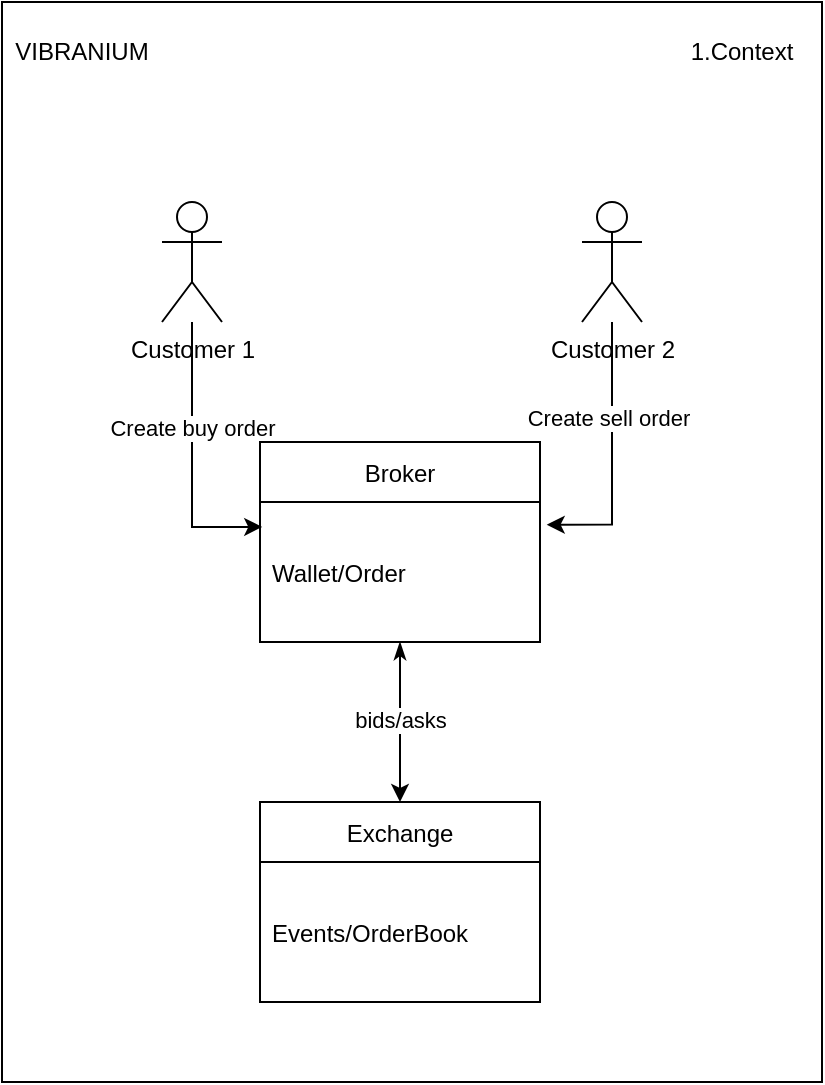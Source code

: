 <mxfile version="17.4.6" type="device" pages="4"><diagram id="kKuIZRT9ddyFJweh9r12" name="Context"><mxGraphModel dx="1051" dy="619" grid="1" gridSize="10" guides="1" tooltips="1" connect="1" arrows="1" fold="1" page="1" pageScale="1" pageWidth="850" pageHeight="1100" math="0" shadow="0"><root><mxCell id="0"/><mxCell id="1" parent="0"/><mxCell id="I6uPv28o3lvFH72jgBPn-1" value="" style="rounded=0;whiteSpace=wrap;html=1;" vertex="1" parent="1"><mxGeometry x="210" y="60" width="410" height="540" as="geometry"/></mxCell><mxCell id="LhYHrtEsxvww61sn6JNW-17" style="edgeStyle=orthogonalEdgeStyle;rounded=0;orthogonalLoop=1;jettySize=auto;html=1;entryX=0.008;entryY=0.178;entryDx=0;entryDy=0;entryPerimeter=0;startArrow=none;startFill=0;" edge="1" parent="1" source="LhYHrtEsxvww61sn6JNW-1" target="LhYHrtEsxvww61sn6JNW-7"><mxGeometry relative="1" as="geometry"/></mxCell><mxCell id="LhYHrtEsxvww61sn6JNW-19" value="Create buy order" style="edgeLabel;html=1;align=center;verticalAlign=middle;resizable=0;points=[];" vertex="1" connectable="0" parent="LhYHrtEsxvww61sn6JNW-17"><mxGeometry x="-0.238" relative="1" as="geometry"><mxPoint as="offset"/></mxGeometry></mxCell><mxCell id="LhYHrtEsxvww61sn6JNW-1" value="Customer 1" style="shape=umlActor;verticalLabelPosition=bottom;verticalAlign=top;html=1;outlineConnect=0;" vertex="1" parent="1"><mxGeometry x="290" y="160" width="30" height="60" as="geometry"/></mxCell><mxCell id="LhYHrtEsxvww61sn6JNW-14" style="edgeStyle=orthogonalEdgeStyle;rounded=0;orthogonalLoop=1;jettySize=auto;html=1;entryX=0.5;entryY=0;entryDx=0;entryDy=0;startArrow=classicThin;startFill=1;" edge="1" parent="1" source="LhYHrtEsxvww61sn6JNW-6" target="LhYHrtEsxvww61sn6JNW-10"><mxGeometry relative="1" as="geometry"/></mxCell><mxCell id="LhYHrtEsxvww61sn6JNW-21" value="bids/asks" style="edgeLabel;html=1;align=center;verticalAlign=middle;resizable=0;points=[];" vertex="1" connectable="0" parent="LhYHrtEsxvww61sn6JNW-14"><mxGeometry x="-0.022" relative="1" as="geometry"><mxPoint as="offset"/></mxGeometry></mxCell><mxCell id="LhYHrtEsxvww61sn6JNW-6" value="Broker" style="swimlane;fontStyle=0;childLayout=stackLayout;horizontal=1;startSize=30;horizontalStack=0;resizeParent=1;resizeParentMax=0;resizeLast=0;collapsible=1;marginBottom=0;" vertex="1" parent="1"><mxGeometry x="339" y="280" width="140" height="100" as="geometry"><mxRectangle x="339" y="280" width="70" height="30" as="alternateBounds"/></mxGeometry></mxCell><mxCell id="LhYHrtEsxvww61sn6JNW-7" value="Wallet/Order" style="text;strokeColor=none;fillColor=none;align=left;verticalAlign=middle;spacingLeft=4;spacingRight=4;overflow=hidden;points=[[0,0.5],[1,0.5]];portConstraint=eastwest;rotatable=0;" vertex="1" parent="LhYHrtEsxvww61sn6JNW-6"><mxGeometry y="30" width="140" height="70" as="geometry"/></mxCell><mxCell id="LhYHrtEsxvww61sn6JNW-10" value="Exchange" style="swimlane;fontStyle=0;childLayout=stackLayout;horizontal=1;startSize=30;horizontalStack=0;resizeParent=1;resizeParentMax=0;resizeLast=0;collapsible=1;marginBottom=0;" vertex="1" parent="1"><mxGeometry x="339" y="460" width="140" height="100" as="geometry"><mxRectangle x="329" y="420" width="90" height="30" as="alternateBounds"/></mxGeometry></mxCell><mxCell id="LhYHrtEsxvww61sn6JNW-11" value="Events/OrderBook" style="text;strokeColor=none;fillColor=none;align=left;verticalAlign=middle;spacingLeft=4;spacingRight=4;overflow=hidden;points=[[0,0.5],[1,0.5]];portConstraint=eastwest;rotatable=0;" vertex="1" parent="LhYHrtEsxvww61sn6JNW-10"><mxGeometry y="30" width="140" height="70" as="geometry"/></mxCell><mxCell id="LhYHrtEsxvww61sn6JNW-18" style="edgeStyle=orthogonalEdgeStyle;rounded=0;orthogonalLoop=1;jettySize=auto;html=1;entryX=1.024;entryY=0.162;entryDx=0;entryDy=0;entryPerimeter=0;startArrow=none;startFill=0;" edge="1" parent="1" source="LhYHrtEsxvww61sn6JNW-16" target="LhYHrtEsxvww61sn6JNW-7"><mxGeometry relative="1" as="geometry"/></mxCell><mxCell id="LhYHrtEsxvww61sn6JNW-20" value="Create sell order" style="edgeLabel;html=1;align=center;verticalAlign=middle;resizable=0;points=[];" vertex="1" connectable="0" parent="LhYHrtEsxvww61sn6JNW-18"><mxGeometry x="-0.283" y="-2" relative="1" as="geometry"><mxPoint as="offset"/></mxGeometry></mxCell><mxCell id="LhYHrtEsxvww61sn6JNW-16" value="Customer 2" style="shape=umlActor;verticalLabelPosition=bottom;verticalAlign=top;html=1;outlineConnect=0;" vertex="1" parent="1"><mxGeometry x="500" y="160" width="30" height="60" as="geometry"/></mxCell><mxCell id="I6uPv28o3lvFH72jgBPn-2" value="1.Context" style="text;html=1;strokeColor=none;fillColor=none;align=center;verticalAlign=middle;whiteSpace=wrap;rounded=0;" vertex="1" parent="1"><mxGeometry x="550" y="70" width="60" height="30" as="geometry"/></mxCell><mxCell id="I6uPv28o3lvFH72jgBPn-3" value="VIBRANIUM" style="text;html=1;strokeColor=none;fillColor=none;align=center;verticalAlign=middle;whiteSpace=wrap;rounded=0;" vertex="1" parent="1"><mxGeometry x="220" y="70" width="60" height="30" as="geometry"/></mxCell></root></mxGraphModel></diagram><diagram id="ZLWtKcqNx02xHVuG99L1" name="Container"><mxGraphModel dx="946" dy="557" grid="1" gridSize="10" guides="1" tooltips="1" connect="1" arrows="1" fold="1" page="1" pageScale="1" pageWidth="850" pageHeight="1100" math="0" shadow="0"><root><mxCell id="0"/><mxCell id="1" parent="0"/><mxCell id="_nqHox68J5NobOQzG8Ij-18" value="" style="rounded=0;whiteSpace=wrap;html=1;" vertex="1" parent="1"><mxGeometry x="170" y="90" width="570" height="560" as="geometry"/></mxCell><mxCell id="_nqHox68J5NobOQzG8Ij-13" style="edgeStyle=orthogonalEdgeStyle;rounded=0;orthogonalLoop=1;jettySize=auto;html=1;entryX=0.25;entryY=0;entryDx=0;entryDy=0;startArrow=none;startFill=0;" edge="1" parent="1" source="F3UhIK_0MqSCPCmSOV_C-1" target="_nqHox68J5NobOQzG8Ij-1"><mxGeometry relative="1" as="geometry"/></mxCell><mxCell id="_nqHox68J5NobOQzG8Ij-19" value="&lt;ul&gt;&lt;li&gt;side: buy&lt;/li&gt;&lt;li&gt;price: 10&lt;/li&gt;&lt;li&gt;amount: 100&lt;/li&gt;&lt;/ul&gt;" style="edgeLabel;html=1;align=left;verticalAlign=middle;resizable=0;points=[];" vertex="1" connectable="0" parent="_nqHox68J5NobOQzG8Ij-13"><mxGeometry x="-0.114" y="1" relative="1" as="geometry"><mxPoint x="-58" y="1" as="offset"/></mxGeometry></mxCell><mxCell id="7r83BMPPCvyvUa2C6V9S-4" value="Create Order" style="edgeLabel;html=1;align=center;verticalAlign=middle;resizable=0;points=[];fontSize=10;" vertex="1" connectable="0" parent="_nqHox68J5NobOQzG8Ij-13"><mxGeometry x="-0.869" relative="1" as="geometry"><mxPoint x="24" as="offset"/></mxGeometry></mxCell><mxCell id="F3UhIK_0MqSCPCmSOV_C-1" value="Customer 1" style="shape=umlActor;verticalLabelPosition=bottom;verticalAlign=top;html=1;outlineConnect=0;" vertex="1" parent="1"><mxGeometry x="200" y="250" width="30" height="60" as="geometry"/></mxCell><mxCell id="_nqHox68J5NobOQzG8Ij-14" style="edgeStyle=orthogonalEdgeStyle;rounded=0;orthogonalLoop=1;jettySize=auto;html=1;entryX=0.75;entryY=0;entryDx=0;entryDy=0;startArrow=none;startFill=0;" edge="1" parent="1" source="5AH2lJ8LdHJaThrMPGeb-1" target="_nqHox68J5NobOQzG8Ij-1"><mxGeometry relative="1" as="geometry"/></mxCell><mxCell id="_nqHox68J5NobOQzG8Ij-20" value="&lt;ul style=&quot;text-align: left&quot;&gt;&lt;li&gt;side: sell&lt;/li&gt;&lt;li&gt;price: 10&lt;/li&gt;&lt;li&gt;amount: 100&lt;/li&gt;&lt;/ul&gt;" style="edgeLabel;html=1;align=center;verticalAlign=middle;resizable=0;points=[];" vertex="1" connectable="0" parent="_nqHox68J5NobOQzG8Ij-14"><mxGeometry x="-0.1" y="2" relative="1" as="geometry"><mxPoint y="48" as="offset"/></mxGeometry></mxCell><mxCell id="7r83BMPPCvyvUa2C6V9S-5" value="Create Order" style="edgeLabel;html=1;align=center;verticalAlign=middle;resizable=0;points=[];fontSize=10;" vertex="1" connectable="0" parent="_nqHox68J5NobOQzG8Ij-14"><mxGeometry x="-0.413" relative="1" as="geometry"><mxPoint as="offset"/></mxGeometry></mxCell><mxCell id="5AH2lJ8LdHJaThrMPGeb-1" value="Customer 2" style="shape=umlActor;verticalLabelPosition=bottom;verticalAlign=top;html=1;outlineConnect=0;" vertex="1" parent="1"><mxGeometry x="570" y="210" width="30" height="60" as="geometry"/></mxCell><mxCell id="_nqHox68J5NobOQzG8Ij-6" style="edgeStyle=orthogonalEdgeStyle;rounded=0;orthogonalLoop=1;jettySize=auto;html=1;entryX=0.5;entryY=0;entryDx=0;entryDy=0;startArrow=classic;startFill=1;" edge="1" parent="1" source="_nqHox68J5NobOQzG8Ij-1" target="_nqHox68J5NobOQzG8Ij-5"><mxGeometry relative="1" as="geometry"/></mxCell><mxCell id="_nqHox68J5NobOQzG8Ij-24" value="Send http request to create order to exchange" style="edgeLabel;html=1;align=center;verticalAlign=middle;resizable=0;points=[];fontSize=10;" vertex="1" connectable="0" parent="_nqHox68J5NobOQzG8Ij-6"><mxGeometry x="-0.133" relative="1" as="geometry"><mxPoint as="offset"/></mxGeometry></mxCell><mxCell id="_nqHox68J5NobOQzG8Ij-15" style="edgeStyle=orthogonalEdgeStyle;rounded=0;orthogonalLoop=1;jettySize=auto;html=1;exitX=1;exitY=0.5;exitDx=0;exitDy=0;entryX=0.5;entryY=0;entryDx=0;entryDy=0;startArrow=classic;startFill=1;" edge="1" parent="1" source="_nqHox68J5NobOQzG8Ij-1" target="_nqHox68J5NobOQzG8Ij-3"><mxGeometry relative="1" as="geometry"/></mxCell><mxCell id="_nqHox68J5NobOQzG8Ij-16" style="edgeStyle=orthogonalEdgeStyle;rounded=0;orthogonalLoop=1;jettySize=auto;html=1;entryX=0.5;entryY=0;entryDx=0;entryDy=0;startArrow=none;startFill=0;" edge="1" parent="1" source="_nqHox68J5NobOQzG8Ij-1" target="_nqHox68J5NobOQzG8Ij-7"><mxGeometry relative="1" as="geometry"/></mxCell><mxCell id="rDOVnoQKJXzIy85cIzra-1" value="Save order&amp;nbsp;" style="edgeLabel;html=1;align=center;verticalAlign=middle;resizable=0;points=[];fontSize=10;" vertex="1" connectable="0" parent="_nqHox68J5NobOQzG8Ij-16"><mxGeometry x="0.021" relative="1" as="geometry"><mxPoint as="offset"/></mxGeometry></mxCell><mxCell id="_nqHox68J5NobOQzG8Ij-1" value="Broker" style="rounded=0;whiteSpace=wrap;html=1;" vertex="1" parent="1"><mxGeometry x="365" y="360" width="120" height="60" as="geometry"/></mxCell><mxCell id="_nqHox68J5NobOQzG8Ij-3" value="Queue" style="shape=process;whiteSpace=wrap;html=1;backgroundOutline=1;" vertex="1" parent="1"><mxGeometry x="580" y="410" width="120" height="60" as="geometry"/></mxCell><mxCell id="_nqHox68J5NobOQzG8Ij-10" style="edgeStyle=orthogonalEdgeStyle;rounded=0;orthogonalLoop=1;jettySize=auto;html=1;entryX=0.5;entryY=1;entryDx=0;entryDy=0;startArrow=classic;startFill=1;" edge="1" parent="1" source="_nqHox68J5NobOQzG8Ij-5" target="_nqHox68J5NobOQzG8Ij-3"><mxGeometry relative="1" as="geometry"><mxPoint x="580" y="510" as="targetPoint"/></mxGeometry></mxCell><mxCell id="rDOVnoQKJXzIy85cIzra-3" value="Publish event order match" style="edgeLabel;html=1;align=center;verticalAlign=middle;resizable=0;points=[];fontSize=10;" vertex="1" connectable="0" parent="_nqHox68J5NobOQzG8Ij-10"><mxGeometry x="-0.272" y="2" relative="1" as="geometry"><mxPoint as="offset"/></mxGeometry></mxCell><mxCell id="_nqHox68J5NobOQzG8Ij-17" style="edgeStyle=orthogonalEdgeStyle;rounded=0;orthogonalLoop=1;jettySize=auto;html=1;entryX=0.5;entryY=1;entryDx=0;entryDy=0;startArrow=none;startFill=0;" edge="1" parent="1" source="_nqHox68J5NobOQzG8Ij-5" target="_nqHox68J5NobOQzG8Ij-7"><mxGeometry relative="1" as="geometry"/></mxCell><mxCell id="rDOVnoQKJXzIy85cIzra-2" value="Save transaction" style="edgeLabel;html=1;align=center;verticalAlign=middle;resizable=0;points=[];fontSize=10;" vertex="1" connectable="0" parent="_nqHox68J5NobOQzG8Ij-17"><mxGeometry x="-0.062" relative="1" as="geometry"><mxPoint as="offset"/></mxGeometry></mxCell><mxCell id="_nqHox68J5NobOQzG8Ij-5" value="Exchange" style="rounded=0;whiteSpace=wrap;html=1;" vertex="1" parent="1"><mxGeometry x="365" y="480" width="120" height="60" as="geometry"/></mxCell><mxCell id="_nqHox68J5NobOQzG8Ij-7" value="Database" style="whiteSpace=wrap;html=1;aspect=fixed;" vertex="1" parent="1"><mxGeometry x="200" y="410" width="80" height="80" as="geometry"/></mxCell><mxCell id="_nqHox68J5NobOQzG8Ij-23" value="&lt;p&gt;&lt;font style=&quot;font-weight: normal ; font-size: 10px&quot;&gt;publish order to queue&lt;/font&gt;&lt;/p&gt;&lt;p&gt;&lt;font style=&quot;font-weight: normal ; font-size: 10px&quot;&gt;Receive message of queue and execute processing&lt;/font&gt;&lt;/p&gt;" style="text;html=1;strokeColor=none;fillColor=none;spacing=5;spacingTop=-20;whiteSpace=wrap;overflow=hidden;rounded=0;" vertex="1" parent="1"><mxGeometry x="520" y="330" width="190" height="60" as="geometry"/></mxCell><mxCell id="vbWQTmvSpXvSc9E7S1Xz-1" value="VIBRANIUM" style="text;html=1;strokeColor=none;fillColor=none;align=center;verticalAlign=middle;whiteSpace=wrap;rounded=0;" vertex="1" parent="1"><mxGeometry x="185" y="100" width="60" height="30" as="geometry"/></mxCell><mxCell id="7r83BMPPCvyvUa2C6V9S-1" value="2.Container" style="text;html=1;strokeColor=none;fillColor=none;align=center;verticalAlign=middle;whiteSpace=wrap;rounded=0;" vertex="1" parent="1"><mxGeometry x="660" y="100" width="60" height="30" as="geometry"/></mxCell><mxCell id="7r83BMPPCvyvUa2C6V9S-2" value="Order book" style="rounded=0;whiteSpace=wrap;html=1;fontSize=10;" vertex="1" parent="1"><mxGeometry x="365" y="540" width="120" height="20" as="geometry"/></mxCell><mxCell id="7r83BMPPCvyvUa2C6V9S-3" value="&lt;ul&gt;&lt;li&gt;price&lt;/li&gt;&lt;li&gt;amount&lt;/li&gt;&lt;li&gt;side (buy/sell)&lt;/li&gt;&lt;/ul&gt;" style="rounded=0;whiteSpace=wrap;html=1;fontSize=10;align=left;" vertex="1" parent="1"><mxGeometry x="365" y="560" width="120" height="40" as="geometry"/></mxCell></root></mxGraphModel></diagram><diagram id="teOvbdNZJOePCiQyupns" name="Component"><mxGraphModel dx="1720" dy="2113" grid="1" gridSize="10" guides="1" tooltips="1" connect="1" arrows="1" fold="1" page="1" pageScale="1" pageWidth="850" pageHeight="1100" math="0" shadow="0"><root><mxCell id="0"/><mxCell id="1" parent="0"/><mxCell id="Bv4Zv8NlJoDr5lZPePnz-4" value="" style="rounded=0;whiteSpace=wrap;html=1;fontSize=10;" vertex="1" parent="1"><mxGeometry x="40" y="-170" width="1140" height="1350" as="geometry"/></mxCell><mxCell id="SA8ezlEoxFjBpKAQj2uL-21" value="" style="rounded=0;whiteSpace=wrap;html=1;fontSize=10;" vertex="1" parent="1"><mxGeometry x="100" y="500" width="760" height="620" as="geometry"/></mxCell><mxCell id="SA8ezlEoxFjBpKAQj2uL-6" value="" style="rounded=0;whiteSpace=wrap;html=1;fontSize=10;" vertex="1" parent="1"><mxGeometry x="100" y="40" width="760" height="450" as="geometry"/></mxCell><mxCell id="SA8ezlEoxFjBpKAQj2uL-3" value="OrderController" style="rounded=0;whiteSpace=wrap;html=1;fontSize=10;" vertex="1" parent="1"><mxGeometry x="210" y="180" width="240" height="20" as="geometry"/></mxCell><mxCell id="SA8ezlEoxFjBpKAQj2uL-18" style="edgeStyle=orthogonalEdgeStyle;rounded=0;orthogonalLoop=1;jettySize=auto;html=1;exitX=1;exitY=0.5;exitDx=0;exitDy=0;entryX=0;entryY=0.5;entryDx=0;entryDy=0;fontSize=10;startArrow=classic;startFill=1;" edge="1" parent="1" source="SA8ezlEoxFjBpKAQj2uL-4" target="SA8ezlEoxFjBpKAQj2uL-8"><mxGeometry relative="1" as="geometry"/></mxCell><mxCell id="SA8ezlEoxFjBpKAQj2uL-66" value="Retorna id da ordem" style="edgeLabel;html=1;align=center;verticalAlign=middle;resizable=0;points=[];fontSize=10;" vertex="1" connectable="0" parent="SA8ezlEoxFjBpKAQj2uL-18"><mxGeometry x="0.111" y="-4" relative="1" as="geometry"><mxPoint y="1" as="offset"/></mxGeometry></mxCell><mxCell id="SA8ezlEoxFjBpKAQj2uL-4" value="&lt;ul&gt;&lt;li&gt;Cria uma order de compra ou venda&lt;/li&gt;&lt;/ul&gt;" style="rounded=0;whiteSpace=wrap;html=1;fontSize=10;align=left;" vertex="1" parent="1"><mxGeometry x="210" y="200" width="240" height="60" as="geometry"/></mxCell><mxCell id="SA8ezlEoxFjBpKAQj2uL-5" value="Spring boot" style="aspect=fixed;html=1;points=[];align=center;image;fontSize=12;image=img/lib/azure2/compute/Azure_Spring_Cloud.svg;" vertex="1" parent="1"><mxGeometry x="120" y="330" width="68" height="64" as="geometry"/></mxCell><mxCell id="SA8ezlEoxFjBpKAQj2uL-7" value="ProcessOrderPromiseService" style="rounded=0;whiteSpace=wrap;html=1;fontSize=10;" vertex="1" parent="1"><mxGeometry x="580" y="270" width="240" height="20" as="geometry"/></mxCell><mxCell id="SA8ezlEoxFjBpKAQj2uL-19" style="edgeStyle=orthogonalEdgeStyle;rounded=0;orthogonalLoop=1;jettySize=auto;html=1;entryX=0.5;entryY=0;entryDx=0;entryDy=0;entryPerimeter=0;fontSize=10;startArrow=none;startFill=0;" edge="1" parent="1" source="SA8ezlEoxFjBpKAQj2uL-8" target="SA8ezlEoxFjBpKAQj2uL-10"><mxGeometry relative="1" as="geometry"/></mxCell><mxCell id="SA8ezlEoxFjBpKAQj2uL-8" value="&lt;ul&gt;&lt;li&gt;Publica uma mensagem na fila do rabbitmq&lt;/li&gt;&lt;/ul&gt;" style="rounded=0;whiteSpace=wrap;html=1;fontSize=10;align=left;" vertex="1" parent="1"><mxGeometry x="580" y="290" width="240" height="60" as="geometry"/></mxCell><mxCell id="SA8ezlEoxFjBpKAQj2uL-50" style="edgeStyle=orthogonalEdgeStyle;rounded=0;orthogonalLoop=1;jettySize=auto;html=1;entryX=1;entryY=0.5;entryDx=0;entryDy=0;fontSize=10;startArrow=none;startFill=0;" edge="1" parent="1" source="SA8ezlEoxFjBpKAQj2uL-10" target="SA8ezlEoxFjBpKAQj2uL-17"><mxGeometry relative="1" as="geometry"/></mxCell><mxCell id="SA8ezlEoxFjBpKAQj2uL-10" value="RabbitMQ" style="outlineConnect=0;dashed=0;verticalLabelPosition=bottom;verticalAlign=top;align=center;html=1;shape=mxgraph.aws3.queue;fillColor=#D9A741;gradientColor=none;fontSize=10;" vertex="1" parent="1"><mxGeometry x="970" y="380" width="170" height="78" as="geometry"/></mxCell><mxCell id="SA8ezlEoxFjBpKAQj2uL-13" style="edgeStyle=orthogonalEdgeStyle;rounded=0;orthogonalLoop=1;jettySize=auto;html=1;fontSize=10;startArrow=none;startFill=0;" edge="1" parent="1" source="SA8ezlEoxFjBpKAQj2uL-12" target="SA8ezlEoxFjBpKAQj2uL-3"><mxGeometry relative="1" as="geometry"/></mxCell><mxCell id="JQ6s2Ah43Jn1F6iCSklF-1" value="Retorna id da ordem" style="edgeLabel;html=1;align=center;verticalAlign=middle;resizable=0;points=[];fontSize=10;" vertex="1" connectable="0" parent="SA8ezlEoxFjBpKAQj2uL-13"><mxGeometry x="0.499" relative="1" as="geometry"><mxPoint y="-1" as="offset"/></mxGeometry></mxCell><mxCell id="SA8ezlEoxFjBpKAQj2uL-59" style="edgeStyle=orthogonalEdgeStyle;rounded=0;orthogonalLoop=1;jettySize=auto;html=1;entryX=0.5;entryY=0;entryDx=0;entryDy=0;fontSize=10;startArrow=none;startFill=0;" edge="1" parent="1" source="SA8ezlEoxFjBpKAQj2uL-12" target="SA8ezlEoxFjBpKAQj2uL-57"><mxGeometry relative="1" as="geometry"/></mxCell><mxCell id="JQ6s2Ah43Jn1F6iCSklF-2" value="Retorna os dados da carteira" style="edgeLabel;html=1;align=center;verticalAlign=middle;resizable=0;points=[];fontSize=10;" vertex="1" connectable="0" parent="SA8ezlEoxFjBpKAQj2uL-59"><mxGeometry x="0.478" relative="1" as="geometry"><mxPoint as="offset"/></mxGeometry></mxCell><mxCell id="SA8ezlEoxFjBpKAQj2uL-12" value="Actor" style="shape=umlActor;verticalLabelPosition=bottom;verticalAlign=top;html=1;outlineConnect=0;fontSize=10;" vertex="1" parent="1"><mxGeometry x="460" y="-130" width="30" height="60" as="geometry"/></mxCell><mxCell id="SA8ezlEoxFjBpKAQj2uL-16" value="BrokerConsumer" style="rounded=0;whiteSpace=wrap;html=1;fontSize=10;" vertex="1" parent="1"><mxGeometry x="210" y="400" width="240" height="20" as="geometry"/></mxCell><mxCell id="SA8ezlEoxFjBpKAQj2uL-24" style="edgeStyle=orthogonalEdgeStyle;rounded=0;orthogonalLoop=1;jettySize=auto;html=1;fontSize=10;startArrow=none;startFill=0;" edge="1" parent="1" source="SA8ezlEoxFjBpKAQj2uL-17" target="SA8ezlEoxFjBpKAQj2uL-22"><mxGeometry relative="1" as="geometry"/></mxCell><mxCell id="SA8ezlEoxFjBpKAQj2uL-25" value="HTTP REQUEST" style="edgeLabel;html=1;align=center;verticalAlign=middle;resizable=0;points=[];fontSize=10;" vertex="1" connectable="0" parent="SA8ezlEoxFjBpKAQj2uL-24"><mxGeometry x="-0.293" y="1" relative="1" as="geometry"><mxPoint as="offset"/></mxGeometry></mxCell><mxCell id="SA8ezlEoxFjBpKAQj2uL-17" value="&lt;ul&gt;&lt;li&gt;Consume a mensagem da fila&lt;/li&gt;&lt;li&gt;Cria uma order no exchange&lt;/li&gt;&lt;/ul&gt;" style="rounded=0;whiteSpace=wrap;html=1;fontSize=10;align=left;" vertex="1" parent="1"><mxGeometry x="210" y="420" width="240" height="60" as="geometry"/></mxCell><mxCell id="SA8ezlEoxFjBpKAQj2uL-22" value="OrderController" style="rounded=0;whiteSpace=wrap;html=1;fontSize=10;" vertex="1" parent="1"><mxGeometry x="130" y="620" width="240" height="20" as="geometry"/></mxCell><mxCell id="SA8ezlEoxFjBpKAQj2uL-29" style="edgeStyle=orthogonalEdgeStyle;rounded=0;orthogonalLoop=1;jettySize=auto;html=1;exitX=0.5;exitY=1;exitDx=0;exitDy=0;entryX=0.5;entryY=0;entryDx=0;entryDy=0;fontSize=10;startArrow=none;startFill=0;" edge="1" parent="1" source="SA8ezlEoxFjBpKAQj2uL-23" target="SA8ezlEoxFjBpKAQj2uL-27"><mxGeometry relative="1" as="geometry"/></mxCell><mxCell id="SA8ezlEoxFjBpKAQj2uL-23" value="&lt;ul&gt;&lt;li&gt;Cria uma order de compra ou venda&lt;/li&gt;&lt;li&gt;Exibe as orders pendentes&lt;/li&gt;&lt;/ul&gt;" style="rounded=0;whiteSpace=wrap;html=1;fontSize=10;align=left;" vertex="1" parent="1"><mxGeometry x="130" y="640" width="240" height="60" as="geometry"/></mxCell><mxCell id="SA8ezlEoxFjBpKAQj2uL-26" value="Spring boot" style="aspect=fixed;html=1;points=[];align=center;image;fontSize=12;image=img/lib/azure2/compute/Azure_Spring_Cloud.svg;" vertex="1" parent="1"><mxGeometry x="130" y="996" width="68" height="64" as="geometry"/></mxCell><mxCell id="SA8ezlEoxFjBpKAQj2uL-27" value="CreateOrderPortServiceImpl" style="rounded=0;whiteSpace=wrap;html=1;fontSize=10;" vertex="1" parent="1"><mxGeometry x="130" y="780" width="240" height="20" as="geometry"/></mxCell><mxCell id="SA8ezlEoxFjBpKAQj2uL-33" style="edgeStyle=orthogonalEdgeStyle;rounded=0;orthogonalLoop=1;jettySize=auto;html=1;entryX=0.5;entryY=0;entryDx=0;entryDy=0;fontSize=10;startArrow=none;startFill=0;" edge="1" parent="1" source="SA8ezlEoxFjBpKAQj2uL-28" target="SA8ezlEoxFjBpKAQj2uL-30"><mxGeometry relative="1" as="geometry"/></mxCell><mxCell id="SA8ezlEoxFjBpKAQj2uL-28" value="&lt;ul&gt;&lt;li&gt;Cria uma identificador da transação&lt;/li&gt;&lt;li&gt;Enviar Ordem para o livro de ofertas&lt;/li&gt;&lt;/ul&gt;" style="rounded=0;whiteSpace=wrap;html=1;fontSize=10;align=left;" vertex="1" parent="1"><mxGeometry x="130" y="800" width="240" height="60" as="geometry"/></mxCell><mxCell id="SA8ezlEoxFjBpKAQj2uL-39" style="edgeStyle=orthogonalEdgeStyle;rounded=0;orthogonalLoop=1;jettySize=auto;html=1;exitX=0.75;exitY=0;exitDx=0;exitDy=0;entryX=0.5;entryY=1;entryDx=0;entryDy=0;fontSize=10;startArrow=none;startFill=0;" edge="1" parent="1" source="SA8ezlEoxFjBpKAQj2uL-30" target="SA8ezlEoxFjBpKAQj2uL-37"><mxGeometry relative="1" as="geometry"/></mxCell><mxCell id="SA8ezlEoxFjBpKAQj2uL-30" value="OrderBook" style="rounded=0;whiteSpace=wrap;html=1;fontSize=10;" vertex="1" parent="1"><mxGeometry x="340" y="950" width="240" height="20" as="geometry"/></mxCell><mxCell id="SA8ezlEoxFjBpKAQj2uL-31" value="&lt;ul&gt;&lt;li&gt;Adiciona order no livro de ofertas&lt;/li&gt;&lt;/ul&gt;" style="rounded=0;whiteSpace=wrap;html=1;fontSize=10;align=left;" vertex="1" parent="1"><mxGeometry x="340" y="970" width="240" height="60" as="geometry"/></mxCell><mxCell id="SA8ezlEoxFjBpKAQj2uL-32" value="&lt;ul&gt;&lt;li&gt;Retorna evento de ordem adicionada&lt;/li&gt;&lt;li&gt;Retorna evento de order executada&lt;/li&gt;&lt;/ul&gt;" style="rounded=0;whiteSpace=wrap;html=1;fontSize=10;align=left;" vertex="1" parent="1"><mxGeometry x="340" y="1030" width="240" height="30" as="geometry"/></mxCell><mxCell id="SA8ezlEoxFjBpKAQj2uL-36" value="OrderBookListenerImpl" style="rounded=0;whiteSpace=wrap;html=1;fontSize=10;" vertex="1" parent="1"><mxGeometry x="520" y="780" width="240" height="20" as="geometry"/></mxCell><mxCell id="SA8ezlEoxFjBpKAQj2uL-41" style="edgeStyle=orthogonalEdgeStyle;rounded=0;orthogonalLoop=1;jettySize=auto;html=1;entryX=0.5;entryY=1;entryDx=0;entryDy=0;fontSize=10;startArrow=none;startFill=0;" edge="1" parent="1" source="SA8ezlEoxFjBpKAQj2uL-37" target="SA8ezlEoxFjBpKAQj2uL-40"><mxGeometry relative="1" as="geometry"/></mxCell><mxCell id="SA8ezlEoxFjBpKAQj2uL-42" value="Salva no banco de dados a ordem processada" style="edgeLabel;html=1;align=center;verticalAlign=middle;resizable=0;points=[];fontSize=10;" vertex="1" connectable="0" parent="SA8ezlEoxFjBpKAQj2uL-41"><mxGeometry x="-0.116" y="5" relative="1" as="geometry"><mxPoint as="offset"/></mxGeometry></mxCell><mxCell id="SA8ezlEoxFjBpKAQj2uL-43" style="edgeStyle=orthogonalEdgeStyle;rounded=0;orthogonalLoop=1;jettySize=auto;html=1;exitX=1;exitY=0.75;exitDx=0;exitDy=0;entryX=0.5;entryY=1;entryDx=0;entryDy=0;entryPerimeter=0;fontSize=10;startArrow=none;startFill=0;" edge="1" parent="1" source="SA8ezlEoxFjBpKAQj2uL-37" target="SA8ezlEoxFjBpKAQj2uL-10"><mxGeometry relative="1" as="geometry"/></mxCell><mxCell id="SA8ezlEoxFjBpKAQj2uL-44" value="Publica evento no rabbitmq (Ordem executada)" style="edgeLabel;html=1;align=center;verticalAlign=middle;resizable=0;points=[];fontSize=10;" vertex="1" connectable="0" parent="SA8ezlEoxFjBpKAQj2uL-43"><mxGeometry x="-0.424" y="1" relative="1" as="geometry"><mxPoint as="offset"/></mxGeometry></mxCell><mxCell id="SA8ezlEoxFjBpKAQj2uL-37" value="&lt;ul&gt;&lt;li&gt;&lt;span&gt;Ordem criada&lt;/span&gt;&lt;br&gt;&lt;/li&gt;&lt;li&gt;&lt;span&gt;Order executada&lt;/span&gt;&lt;/li&gt;&lt;/ul&gt;" style="rounded=0;whiteSpace=wrap;html=1;fontSize=10;align=left;" vertex="1" parent="1"><mxGeometry x="520" y="800" width="240" height="60" as="geometry"/></mxCell><mxCell id="SA8ezlEoxFjBpKAQj2uL-40" value="Database" style="image;html=1;image=img/lib/clip_art/computers/Database_128x128.png;fontSize=10;" vertex="1" parent="1"><mxGeometry x="850" y="600" width="180" height="130" as="geometry"/></mxCell><mxCell id="SA8ezlEoxFjBpKAQj2uL-49" value="" style="edgeStyle=orthogonalEdgeStyle;rounded=0;orthogonalLoop=1;jettySize=auto;html=1;fontSize=10;startArrow=none;startFill=0;" edge="1" parent="1" source="SA8ezlEoxFjBpKAQj2uL-45" target="SA8ezlEoxFjBpKAQj2uL-46"><mxGeometry relative="1" as="geometry"/></mxCell><mxCell id="SA8ezlEoxFjBpKAQj2uL-45" value="EventsController" style="rounded=0;whiteSpace=wrap;html=1;fontSize=10;" vertex="1" parent="1"><mxGeometry x="520" y="610" width="240" height="20" as="geometry"/></mxCell><mxCell id="SA8ezlEoxFjBpKAQj2uL-47" style="edgeStyle=orthogonalEdgeStyle;rounded=0;orthogonalLoop=1;jettySize=auto;html=1;fontSize=10;startArrow=none;startFill=0;" edge="1" parent="1" source="SA8ezlEoxFjBpKAQj2uL-46" target="SA8ezlEoxFjBpKAQj2uL-36"><mxGeometry relative="1" as="geometry"/></mxCell><mxCell id="SA8ezlEoxFjBpKAQj2uL-46" value="&lt;ul&gt;&lt;li&gt;&lt;span&gt;Retorna os eventos executados no livro de ofertas&lt;/span&gt;&lt;br&gt;&lt;/li&gt;&lt;/ul&gt;" style="rounded=0;whiteSpace=wrap;html=1;fontSize=10;align=left;" vertex="1" parent="1"><mxGeometry x="520" y="630" width="240" height="60" as="geometry"/></mxCell><mxCell id="SA8ezlEoxFjBpKAQj2uL-51" value="ExchangeConsumer" style="rounded=0;whiteSpace=wrap;html=1;fontSize=10;" vertex="1" parent="1"><mxGeometry x="210" y="310" width="240" height="20" as="geometry"/></mxCell><mxCell id="SA8ezlEoxFjBpKAQj2uL-53" style="edgeStyle=orthogonalEdgeStyle;rounded=0;orthogonalLoop=1;jettySize=auto;html=1;fontSize=10;startArrow=none;startFill=0;exitX=1;exitY=0.75;exitDx=0;exitDy=0;" edge="1" parent="1" source="SA8ezlEoxFjBpKAQj2uL-52" target="SA8ezlEoxFjBpKAQj2uL-40"><mxGeometry relative="1" as="geometry"><mxPoint x="460" y="340" as="sourcePoint"/></mxGeometry></mxCell><mxCell id="SA8ezlEoxFjBpKAQj2uL-54" value="Salva transação na carteira" style="edgeLabel;html=1;align=center;verticalAlign=middle;resizable=0;points=[];fontSize=10;" vertex="1" connectable="0" parent="SA8ezlEoxFjBpKAQj2uL-53"><mxGeometry x="-0.651" y="3" relative="1" as="geometry"><mxPoint as="offset"/></mxGeometry></mxCell><mxCell id="SA8ezlEoxFjBpKAQj2uL-52" value="&lt;ul&gt;&lt;li&gt;&lt;span&gt;Consome mensagem do rabbitmq e salva transação na carteira do usuário&lt;/span&gt;&lt;br&gt;&lt;/li&gt;&lt;/ul&gt;" style="rounded=0;whiteSpace=wrap;html=1;fontSize=10;align=left;" vertex="1" parent="1"><mxGeometry x="210" y="330" width="240" height="60" as="geometry"/></mxCell><mxCell id="SA8ezlEoxFjBpKAQj2uL-57" value="&lt;span&gt;WalletController&lt;/span&gt;" style="rounded=0;whiteSpace=wrap;html=1;fontSize=10;" vertex="1" parent="1"><mxGeometry x="580" y="60" width="240" height="20" as="geometry"/></mxCell><mxCell id="SA8ezlEoxFjBpKAQj2uL-63" style="edgeStyle=orthogonalEdgeStyle;rounded=0;orthogonalLoop=1;jettySize=auto;html=1;entryX=0.5;entryY=0;entryDx=0;entryDy=0;fontSize=10;startArrow=none;startFill=0;" edge="1" parent="1" source="SA8ezlEoxFjBpKAQj2uL-58" target="SA8ezlEoxFjBpKAQj2uL-61"><mxGeometry relative="1" as="geometry"/></mxCell><mxCell id="SA8ezlEoxFjBpKAQj2uL-58" value="&lt;ul&gt;&lt;li&gt;Retorna os dados da carteira&lt;/li&gt;&lt;/ul&gt;" style="rounded=0;whiteSpace=wrap;html=1;fontSize=10;align=left;" vertex="1" parent="1"><mxGeometry x="580" y="80" width="240" height="60" as="geometry"/></mxCell><mxCell id="SA8ezlEoxFjBpKAQj2uL-61" value="GetWalletPortServiceImpl" style="rounded=0;whiteSpace=wrap;html=1;fontSize=10;" vertex="1" parent="1"><mxGeometry x="580" y="170" width="240" height="20" as="geometry"/></mxCell><mxCell id="SA8ezlEoxFjBpKAQj2uL-64" style="edgeStyle=orthogonalEdgeStyle;rounded=0;orthogonalLoop=1;jettySize=auto;html=1;fontSize=10;startArrow=none;startFill=0;entryX=0.611;entryY=0;entryDx=0;entryDy=0;entryPerimeter=0;" edge="1" parent="1" source="SA8ezlEoxFjBpKAQj2uL-62" target="SA8ezlEoxFjBpKAQj2uL-40"><mxGeometry relative="1" as="geometry"><mxPoint x="940.0" y="340.0" as="targetPoint"/></mxGeometry></mxCell><mxCell id="SA8ezlEoxFjBpKAQj2uL-62" value="&lt;ul&gt;&lt;li&gt;Busca os dados da carteira do usuário&lt;/li&gt;&lt;/ul&gt;" style="rounded=0;whiteSpace=wrap;html=1;fontSize=10;align=left;" vertex="1" parent="1"><mxGeometry x="580" y="190" width="240" height="60" as="geometry"/></mxCell><mxCell id="rbU9v4OC9YuiPqhBReR0-1" value="VIBRANIUM" style="text;html=1;strokeColor=none;fillColor=none;align=center;verticalAlign=middle;whiteSpace=wrap;rounded=0;fontStyle=1" vertex="1" parent="1"><mxGeometry x="1100" y="-150" width="60" height="30" as="geometry"/></mxCell><mxCell id="Bv4Zv8NlJoDr5lZPePnz-1" value="Broker micro service" style="text;html=1;strokeColor=none;fillColor=none;align=center;verticalAlign=middle;whiteSpace=wrap;rounded=0;fontStyle=1" vertex="1" parent="1"><mxGeometry x="110" y="50" width="140" height="30" as="geometry"/></mxCell><mxCell id="Bv4Zv8NlJoDr5lZPePnz-2" value="Exchange micro service" style="text;html=1;strokeColor=none;fillColor=none;align=center;verticalAlign=middle;whiteSpace=wrap;rounded=0;fontStyle=1" vertex="1" parent="1"><mxGeometry x="110" y="508" width="140" height="30" as="geometry"/></mxCell><mxCell id="Bv4Zv8NlJoDr5lZPePnz-5" value="3. Component" style="text;html=1;strokeColor=none;fillColor=none;align=center;verticalAlign=middle;whiteSpace=wrap;rounded=0;fontSize=10;fontStyle=1" vertex="1" parent="1"><mxGeometry x="50" y="-160" width="100" height="30" as="geometry"/></mxCell></root></mxGraphModel></diagram><diagram id="60YY441ug2UrmOp3ebmh" name="Infra"><mxGraphModel dx="3153" dy="3147" grid="1" gridSize="10" guides="1" tooltips="1" connect="1" arrows="1" fold="1" page="1" pageScale="1" pageWidth="850" pageHeight="1100" math="0" shadow="0"><root><mxCell id="0"/><mxCell id="1" parent="0"/><mxCell id="-1k_8f-zOO-eQu7-oVqu-8" value="" style="rounded=0;whiteSpace=wrap;html=1;fontSize=10;" vertex="1" parent="1"><mxGeometry x="190" y="70" width="360" height="460" as="geometry"/></mxCell><mxCell id="-1k_8f-zOO-eQu7-oVqu-6" value="" style="rounded=0;whiteSpace=wrap;html=1;fontSize=10;" vertex="1" parent="1"><mxGeometry x="210" y="390" width="320" height="120" as="geometry"/></mxCell><mxCell id="-1k_8f-zOO-eQu7-oVqu-7" style="edgeStyle=orthogonalEdgeStyle;rounded=0;orthogonalLoop=1;jettySize=auto;html=1;entryX=0.5;entryY=0;entryDx=0;entryDy=0;fontSize=10;startArrow=none;startFill=0;" edge="1" parent="1" source="-1k_8f-zOO-eQu7-oVqu-5" target="-1k_8f-zOO-eQu7-oVqu-6"><mxGeometry relative="1" as="geometry"/></mxCell><mxCell id="-1k_8f-zOO-eQu7-oVqu-5" value="" style="rounded=0;whiteSpace=wrap;html=1;fontSize=10;" vertex="1" parent="1"><mxGeometry x="210" y="185" width="320" height="150" as="geometry"/></mxCell><mxCell id="-1k_8f-zOO-eQu7-oVqu-1" value="Broker micro service" style="rounded=0;whiteSpace=wrap;html=1;fontSize=10;" vertex="1" parent="1"><mxGeometry x="230" y="230" width="120" height="60" as="geometry"/></mxCell><mxCell id="-1k_8f-zOO-eQu7-oVqu-2" value="Exchange micro service" style="rounded=0;whiteSpace=wrap;html=1;fontSize=10;" vertex="1" parent="1"><mxGeometry x="380" y="230" width="120" height="60" as="geometry"/></mxCell><mxCell id="-1k_8f-zOO-eQu7-oVqu-3" value="Database" style="rounded=0;whiteSpace=wrap;html=1;fontSize=10;" vertex="1" parent="1"><mxGeometry x="230" y="420" width="120" height="60" as="geometry"/></mxCell><mxCell id="-1k_8f-zOO-eQu7-oVqu-4" value="Queue" style="rounded=0;whiteSpace=wrap;html=1;fontSize=10;" vertex="1" parent="1"><mxGeometry x="390" y="420" width="120" height="60" as="geometry"/></mxCell><mxCell id="-1k_8f-zOO-eQu7-oVqu-9" value="k8s" style="text;html=1;strokeColor=none;fillColor=none;align=center;verticalAlign=middle;whiteSpace=wrap;rounded=0;fontSize=10;" vertex="1" parent="1"><mxGeometry x="210" y="185" width="60" height="30" as="geometry"/></mxCell><mxCell id="-1k_8f-zOO-eQu7-oVqu-11" style="edgeStyle=orthogonalEdgeStyle;rounded=0;orthogonalLoop=1;jettySize=auto;html=1;entryX=0.5;entryY=0;entryDx=0;entryDy=0;fontSize=10;startArrow=none;startFill=0;" edge="1" parent="1" source="-1k_8f-zOO-eQu7-oVqu-10" target="-1k_8f-zOO-eQu7-oVqu-5"><mxGeometry relative="1" as="geometry"/></mxCell><mxCell id="-1k_8f-zOO-eQu7-oVqu-10" value="Load Balancers" style="rounded=0;whiteSpace=wrap;html=1;fontSize=10;" vertex="1" parent="1"><mxGeometry x="310" y="90" width="120" height="60" as="geometry"/></mxCell><mxCell id="-1k_8f-zOO-eQu7-oVqu-12" value="Region A" style="text;html=1;strokeColor=none;fillColor=none;align=center;verticalAlign=middle;whiteSpace=wrap;rounded=0;fontSize=10;" vertex="1" parent="1"><mxGeometry x="190" y="70" width="60" height="30" as="geometry"/></mxCell><mxCell id="-1k_8f-zOO-eQu7-oVqu-13" value="" style="rounded=0;whiteSpace=wrap;html=1;fontSize=10;" vertex="1" parent="1"><mxGeometry x="580" y="70" width="360" height="460" as="geometry"/></mxCell><mxCell id="-1k_8f-zOO-eQu7-oVqu-14" value="" style="rounded=0;whiteSpace=wrap;html=1;fontSize=10;" vertex="1" parent="1"><mxGeometry x="600" y="390" width="320" height="120" as="geometry"/></mxCell><mxCell id="-1k_8f-zOO-eQu7-oVqu-15" style="edgeStyle=orthogonalEdgeStyle;rounded=0;orthogonalLoop=1;jettySize=auto;html=1;entryX=0.5;entryY=0;entryDx=0;entryDy=0;fontSize=10;startArrow=none;startFill=0;" edge="1" parent="1" source="-1k_8f-zOO-eQu7-oVqu-16" target="-1k_8f-zOO-eQu7-oVqu-14"><mxGeometry relative="1" as="geometry"/></mxCell><mxCell id="-1k_8f-zOO-eQu7-oVqu-16" value="" style="rounded=0;whiteSpace=wrap;html=1;fontSize=10;" vertex="1" parent="1"><mxGeometry x="600" y="185" width="320" height="150" as="geometry"/></mxCell><mxCell id="-1k_8f-zOO-eQu7-oVqu-17" value="Broker micro service" style="rounded=0;whiteSpace=wrap;html=1;fontSize=10;" vertex="1" parent="1"><mxGeometry x="620" y="230" width="120" height="60" as="geometry"/></mxCell><mxCell id="-1k_8f-zOO-eQu7-oVqu-18" value="Exchange micro service" style="rounded=0;whiteSpace=wrap;html=1;fontSize=10;" vertex="1" parent="1"><mxGeometry x="770" y="230" width="120" height="60" as="geometry"/></mxCell><mxCell id="-1k_8f-zOO-eQu7-oVqu-19" value="Database" style="rounded=0;whiteSpace=wrap;html=1;fontSize=10;" vertex="1" parent="1"><mxGeometry x="620" y="420" width="120" height="60" as="geometry"/></mxCell><mxCell id="-1k_8f-zOO-eQu7-oVqu-20" value="Queue" style="rounded=0;whiteSpace=wrap;html=1;fontSize=10;" vertex="1" parent="1"><mxGeometry x="780" y="420" width="120" height="60" as="geometry"/></mxCell><mxCell id="-1k_8f-zOO-eQu7-oVqu-21" value="k8s" style="text;html=1;strokeColor=none;fillColor=none;align=center;verticalAlign=middle;whiteSpace=wrap;rounded=0;fontSize=10;" vertex="1" parent="1"><mxGeometry x="600" y="185" width="60" height="30" as="geometry"/></mxCell><mxCell id="-1k_8f-zOO-eQu7-oVqu-22" style="edgeStyle=orthogonalEdgeStyle;rounded=0;orthogonalLoop=1;jettySize=auto;html=1;entryX=0.5;entryY=0;entryDx=0;entryDy=0;fontSize=10;startArrow=none;startFill=0;" edge="1" parent="1" source="-1k_8f-zOO-eQu7-oVqu-23" target="-1k_8f-zOO-eQu7-oVqu-16"><mxGeometry relative="1" as="geometry"/></mxCell><mxCell id="-1k_8f-zOO-eQu7-oVqu-23" value="Load Balancers" style="rounded=0;whiteSpace=wrap;html=1;fontSize=10;" vertex="1" parent="1"><mxGeometry x="700" y="90" width="120" height="60" as="geometry"/></mxCell><mxCell id="-1k_8f-zOO-eQu7-oVqu-24" value="Region B" style="text;html=1;strokeColor=none;fillColor=none;align=center;verticalAlign=middle;whiteSpace=wrap;rounded=0;fontSize=10;" vertex="1" parent="1"><mxGeometry x="580" y="70" width="60" height="30" as="geometry"/></mxCell><mxCell id="-1k_8f-zOO-eQu7-oVqu-25" style="edgeStyle=orthogonalEdgeStyle;rounded=0;orthogonalLoop=1;jettySize=auto;html=1;entryX=0;entryY=0.5;entryDx=0;entryDy=0;fontSize=10;startArrow=classic;startFill=1;" edge="1" parent="1" source="-1k_8f-zOO-eQu7-oVqu-6" target="-1k_8f-zOO-eQu7-oVqu-14"><mxGeometry relative="1" as="geometry"/></mxCell><mxCell id="EdfhhTjpJ4jz5JiaPffk-1" value="" style="rounded=0;whiteSpace=wrap;html=1;fontSize=10;" vertex="1" parent="1"><mxGeometry x="970" y="70" width="360" height="460" as="geometry"/></mxCell><mxCell id="EdfhhTjpJ4jz5JiaPffk-2" value="" style="rounded=0;whiteSpace=wrap;html=1;fontSize=10;" vertex="1" parent="1"><mxGeometry x="990" y="390" width="320" height="120" as="geometry"/></mxCell><mxCell id="EdfhhTjpJ4jz5JiaPffk-3" style="edgeStyle=orthogonalEdgeStyle;rounded=0;orthogonalLoop=1;jettySize=auto;html=1;entryX=0.5;entryY=0;entryDx=0;entryDy=0;fontSize=10;startArrow=none;startFill=0;" edge="1" parent="1" source="EdfhhTjpJ4jz5JiaPffk-4" target="EdfhhTjpJ4jz5JiaPffk-2"><mxGeometry relative="1" as="geometry"/></mxCell><mxCell id="EdfhhTjpJ4jz5JiaPffk-4" value="" style="rounded=0;whiteSpace=wrap;html=1;fontSize=10;" vertex="1" parent="1"><mxGeometry x="990" y="185" width="320" height="150" as="geometry"/></mxCell><mxCell id="EdfhhTjpJ4jz5JiaPffk-5" value="Broker micro service" style="rounded=0;whiteSpace=wrap;html=1;fontSize=10;" vertex="1" parent="1"><mxGeometry x="1010" y="230" width="120" height="60" as="geometry"/></mxCell><mxCell id="EdfhhTjpJ4jz5JiaPffk-6" value="Exchange micro service" style="rounded=0;whiteSpace=wrap;html=1;fontSize=10;" vertex="1" parent="1"><mxGeometry x="1160" y="230" width="120" height="60" as="geometry"/></mxCell><mxCell id="EdfhhTjpJ4jz5JiaPffk-7" value="Database" style="rounded=0;whiteSpace=wrap;html=1;fontSize=10;" vertex="1" parent="1"><mxGeometry x="1010" y="420" width="120" height="60" as="geometry"/></mxCell><mxCell id="EdfhhTjpJ4jz5JiaPffk-8" value="Queue" style="rounded=0;whiteSpace=wrap;html=1;fontSize=10;" vertex="1" parent="1"><mxGeometry x="1170" y="420" width="120" height="60" as="geometry"/></mxCell><mxCell id="EdfhhTjpJ4jz5JiaPffk-9" value="k8s" style="text;html=1;strokeColor=none;fillColor=none;align=center;verticalAlign=middle;whiteSpace=wrap;rounded=0;fontSize=10;" vertex="1" parent="1"><mxGeometry x="990" y="185" width="60" height="30" as="geometry"/></mxCell><mxCell id="EdfhhTjpJ4jz5JiaPffk-10" style="edgeStyle=orthogonalEdgeStyle;rounded=0;orthogonalLoop=1;jettySize=auto;html=1;entryX=0.5;entryY=0;entryDx=0;entryDy=0;fontSize=10;startArrow=none;startFill=0;" edge="1" parent="1" source="EdfhhTjpJ4jz5JiaPffk-11" target="EdfhhTjpJ4jz5JiaPffk-4"><mxGeometry relative="1" as="geometry"/></mxCell><mxCell id="EdfhhTjpJ4jz5JiaPffk-11" value="Load Balancers" style="rounded=0;whiteSpace=wrap;html=1;fontSize=10;" vertex="1" parent="1"><mxGeometry x="1090" y="90" width="120" height="60" as="geometry"/></mxCell><mxCell id="EdfhhTjpJ4jz5JiaPffk-12" value="Region C" style="text;html=1;strokeColor=none;fillColor=none;align=center;verticalAlign=middle;whiteSpace=wrap;rounded=0;fontSize=10;" vertex="1" parent="1"><mxGeometry x="970" y="70" width="60" height="30" as="geometry"/></mxCell><mxCell id="EdfhhTjpJ4jz5JiaPffk-13" style="edgeStyle=orthogonalEdgeStyle;rounded=0;orthogonalLoop=1;jettySize=auto;html=1;exitX=1;exitY=0.5;exitDx=0;exitDy=0;entryX=0;entryY=0.5;entryDx=0;entryDy=0;fontSize=10;startArrow=classic;startFill=1;" edge="1" parent="1" source="-1k_8f-zOO-eQu7-oVqu-14" target="EdfhhTjpJ4jz5JiaPffk-2"><mxGeometry relative="1" as="geometry"/></mxCell><mxCell id="EdfhhTjpJ4jz5JiaPffk-18" style="edgeStyle=orthogonalEdgeStyle;rounded=0;orthogonalLoop=1;jettySize=auto;html=1;exitX=0;exitY=0.5;exitDx=0;exitDy=0;entryX=0.5;entryY=0;entryDx=0;entryDy=0;fontSize=10;startArrow=classic;startFill=1;" edge="1" parent="1" source="EdfhhTjpJ4jz5JiaPffk-14" target="-1k_8f-zOO-eQu7-oVqu-8"><mxGeometry relative="1" as="geometry"/></mxCell><mxCell id="EdfhhTjpJ4jz5JiaPffk-19" style="edgeStyle=orthogonalEdgeStyle;rounded=0;orthogonalLoop=1;jettySize=auto;html=1;entryX=0.5;entryY=0;entryDx=0;entryDy=0;fontSize=10;startArrow=classic;startFill=1;" edge="1" parent="1" source="EdfhhTjpJ4jz5JiaPffk-14" target="-1k_8f-zOO-eQu7-oVqu-13"><mxGeometry relative="1" as="geometry"/></mxCell><mxCell id="EdfhhTjpJ4jz5JiaPffk-20" style="edgeStyle=orthogonalEdgeStyle;rounded=0;orthogonalLoop=1;jettySize=auto;html=1;fontSize=10;startArrow=classic;startFill=1;" edge="1" parent="1" source="EdfhhTjpJ4jz5JiaPffk-14" target="EdfhhTjpJ4jz5JiaPffk-1"><mxGeometry relative="1" as="geometry"/></mxCell><mxCell id="EdfhhTjpJ4jz5JiaPffk-14" value="Load Balancers" style="rounded=0;whiteSpace=wrap;html=1;fontSize=10;" vertex="1" parent="1"><mxGeometry x="700" y="-120" width="120" height="60" as="geometry"/></mxCell><mxCell id="EdfhhTjpJ4jz5JiaPffk-22" style="edgeStyle=orthogonalEdgeStyle;rounded=0;orthogonalLoop=1;jettySize=auto;html=1;entryX=0.5;entryY=0;entryDx=0;entryDy=0;fontSize=10;startArrow=classic;startFill=1;" edge="1" parent="1" source="EdfhhTjpJ4jz5JiaPffk-21" target="EdfhhTjpJ4jz5JiaPffk-14"><mxGeometry relative="1" as="geometry"/></mxCell><mxCell id="EdfhhTjpJ4jz5JiaPffk-21" value="API Gateway" style="rounded=0;whiteSpace=wrap;html=1;fontSize=10;" vertex="1" parent="1"><mxGeometry x="700" y="-250" width="120" height="60" as="geometry"/></mxCell><mxCell id="EdfhhTjpJ4jz5JiaPffk-24" style="edgeStyle=orthogonalEdgeStyle;rounded=0;orthogonalLoop=1;jettySize=auto;html=1;fontSize=10;startArrow=classic;startFill=1;" edge="1" parent="1" source="EdfhhTjpJ4jz5JiaPffk-23" target="EdfhhTjpJ4jz5JiaPffk-21"><mxGeometry relative="1" as="geometry"/></mxCell><mxCell id="EdfhhTjpJ4jz5JiaPffk-23" value="Actor" style="shape=umlActor;verticalLabelPosition=bottom;verticalAlign=top;html=1;outlineConnect=0;fontSize=10;" vertex="1" parent="1"><mxGeometry x="745" y="-380" width="30" height="60" as="geometry"/></mxCell><mxCell id="EdfhhTjpJ4jz5JiaPffk-32" value="Pods" style="rounded=0;whiteSpace=wrap;html=1;fontSize=7;" vertex="1" parent="1"><mxGeometry x="230" y="270" width="120" height="20" as="geometry"/></mxCell><mxCell id="EdfhhTjpJ4jz5JiaPffk-33" value="Pods" style="rounded=0;whiteSpace=wrap;html=1;fontSize=7;" vertex="1" parent="1"><mxGeometry x="380" y="270" width="120" height="20" as="geometry"/></mxCell><mxCell id="EdfhhTjpJ4jz5JiaPffk-34" value="Pods" style="rounded=0;whiteSpace=wrap;html=1;fontSize=7;" vertex="1" parent="1"><mxGeometry x="620" y="270" width="120" height="20" as="geometry"/></mxCell><mxCell id="EdfhhTjpJ4jz5JiaPffk-35" value="Pods" style="rounded=0;whiteSpace=wrap;html=1;fontSize=7;" vertex="1" parent="1"><mxGeometry x="770" y="270" width="120" height="20" as="geometry"/></mxCell><mxCell id="EdfhhTjpJ4jz5JiaPffk-36" value="Pods" style="rounded=0;whiteSpace=wrap;html=1;fontSize=7;" vertex="1" parent="1"><mxGeometry x="1010" y="270" width="120" height="20" as="geometry"/></mxCell><mxCell id="EdfhhTjpJ4jz5JiaPffk-37" value="Pods" style="rounded=0;whiteSpace=wrap;html=1;fontSize=7;" vertex="1" parent="1"><mxGeometry x="1160" y="270" width="120" height="20" as="geometry"/></mxCell></root></mxGraphModel></diagram></mxfile>